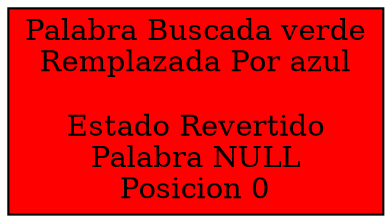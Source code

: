 digraph p{ 
rankdir=LR 
node[ shape = box] 
0[label = "Palabra Buscada verde
Remplazada Por azul

Estado Revertido
Palabra NULL
Posicion 0
" width=2.0, fillcolor = red, style = filled ]; 
}